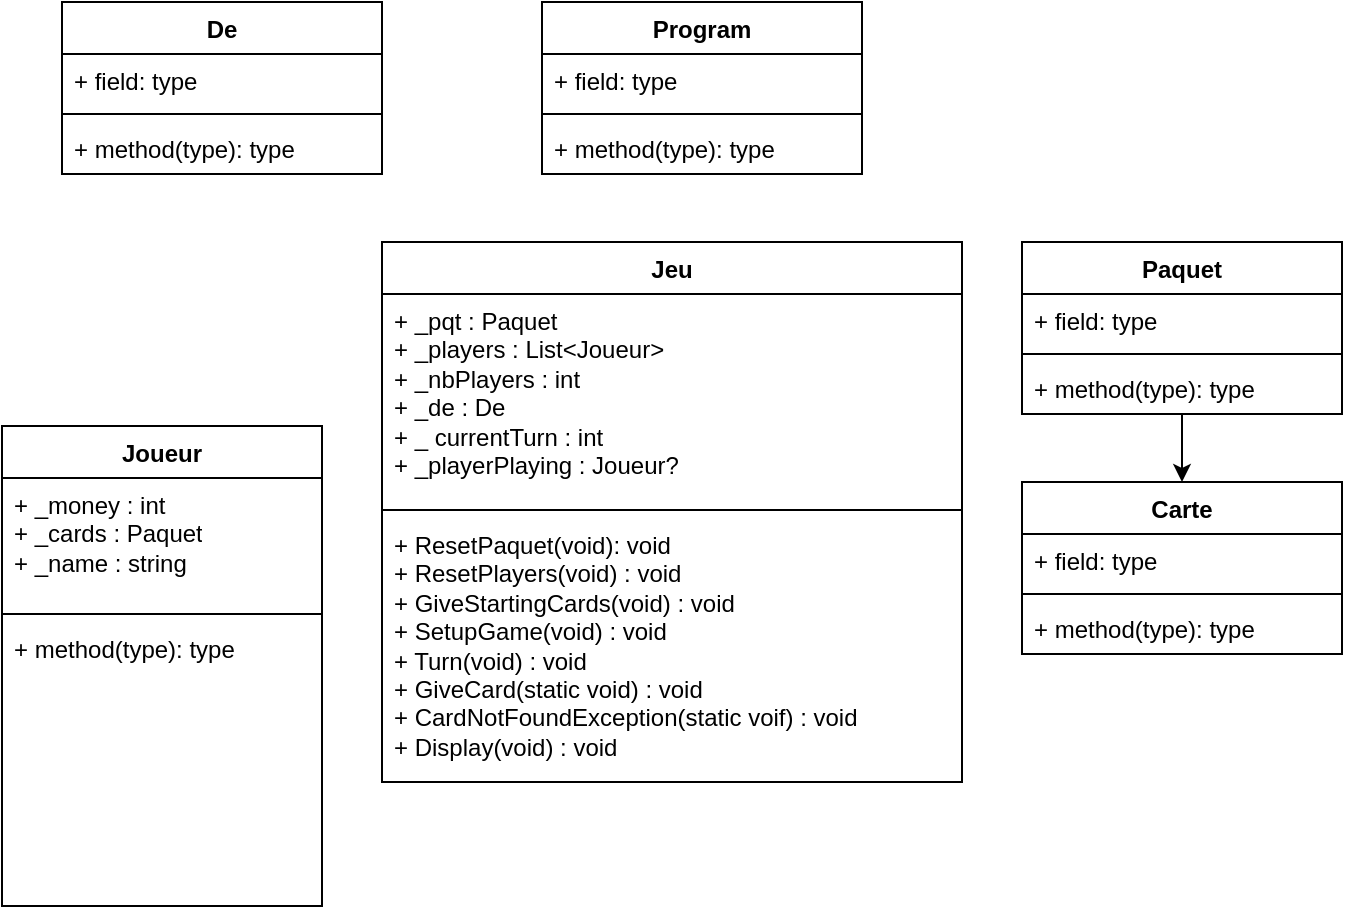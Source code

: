 <mxfile version="22.1.0" type="github">
  <diagram name="Page-1" id="ME5NQU0Z-TP7YkoUcXIG">
    <mxGraphModel dx="1545" dy="689" grid="1" gridSize="10" guides="1" tooltips="1" connect="1" arrows="1" fold="1" page="1" pageScale="1" pageWidth="827" pageHeight="1169" math="0" shadow="0">
      <root>
        <mxCell id="0" />
        <mxCell id="1" parent="0" />
        <mxCell id="Wh3D9cqPKSktoBIUBjh4-1" value="Jeu" style="swimlane;fontStyle=1;align=center;verticalAlign=top;childLayout=stackLayout;horizontal=1;startSize=26;horizontalStack=0;resizeParent=1;resizeParentMax=0;resizeLast=0;collapsible=1;marginBottom=0;whiteSpace=wrap;html=1;" vertex="1" parent="1">
          <mxGeometry x="240" y="160" width="290" height="270" as="geometry" />
        </mxCell>
        <mxCell id="Wh3D9cqPKSktoBIUBjh4-2" value="+ _pqt : Paquet&lt;br&gt;+ _players : List&amp;lt;Joueur&amp;gt;&lt;br&gt;+ _nbPlayers : int&lt;br&gt;+ _de : De&lt;br&gt;+ _ currentTurn : int&lt;br&gt;+ _playerPlaying : Joueur?" style="text;strokeColor=none;fillColor=none;align=left;verticalAlign=top;spacingLeft=4;spacingRight=4;overflow=hidden;rotatable=0;points=[[0,0.5],[1,0.5]];portConstraint=eastwest;whiteSpace=wrap;html=1;" vertex="1" parent="Wh3D9cqPKSktoBIUBjh4-1">
          <mxGeometry y="26" width="290" height="104" as="geometry" />
        </mxCell>
        <mxCell id="Wh3D9cqPKSktoBIUBjh4-3" value="" style="line;strokeWidth=1;fillColor=none;align=left;verticalAlign=middle;spacingTop=-1;spacingLeft=3;spacingRight=3;rotatable=0;labelPosition=right;points=[];portConstraint=eastwest;strokeColor=inherit;" vertex="1" parent="Wh3D9cqPKSktoBIUBjh4-1">
          <mxGeometry y="130" width="290" height="8" as="geometry" />
        </mxCell>
        <mxCell id="Wh3D9cqPKSktoBIUBjh4-4" value="+ ResetPaquet(void): void&lt;br&gt;+ ResetPlayers(void) : void&lt;br&gt;+ GiveStartingCards(void) : void&lt;br&gt;+ SetupGame(void) : void&lt;br&gt;+ Turn(void) : void&lt;br&gt;+ GiveCard(static void) : void&lt;br&gt;+ CardNotFoundException(static voif) : void&lt;br&gt;+ Display(void) : void" style="text;strokeColor=none;fillColor=none;align=left;verticalAlign=top;spacingLeft=4;spacingRight=4;overflow=hidden;rotatable=0;points=[[0,0.5],[1,0.5]];portConstraint=eastwest;whiteSpace=wrap;html=1;" vertex="1" parent="Wh3D9cqPKSktoBIUBjh4-1">
          <mxGeometry y="138" width="290" height="132" as="geometry" />
        </mxCell>
        <mxCell id="Wh3D9cqPKSktoBIUBjh4-14" style="edgeStyle=orthogonalEdgeStyle;rounded=0;orthogonalLoop=1;jettySize=auto;html=1;" edge="1" parent="1" source="Wh3D9cqPKSktoBIUBjh4-5" target="Wh3D9cqPKSktoBIUBjh4-9">
          <mxGeometry relative="1" as="geometry" />
        </mxCell>
        <mxCell id="Wh3D9cqPKSktoBIUBjh4-5" value="Paquet&lt;br&gt;" style="swimlane;fontStyle=1;align=center;verticalAlign=top;childLayout=stackLayout;horizontal=1;startSize=26;horizontalStack=0;resizeParent=1;resizeParentMax=0;resizeLast=0;collapsible=1;marginBottom=0;whiteSpace=wrap;html=1;" vertex="1" parent="1">
          <mxGeometry x="560" y="160" width="160" height="86" as="geometry" />
        </mxCell>
        <mxCell id="Wh3D9cqPKSktoBIUBjh4-6" value="+ field: type" style="text;strokeColor=none;fillColor=none;align=left;verticalAlign=top;spacingLeft=4;spacingRight=4;overflow=hidden;rotatable=0;points=[[0,0.5],[1,0.5]];portConstraint=eastwest;whiteSpace=wrap;html=1;" vertex="1" parent="Wh3D9cqPKSktoBIUBjh4-5">
          <mxGeometry y="26" width="160" height="26" as="geometry" />
        </mxCell>
        <mxCell id="Wh3D9cqPKSktoBIUBjh4-7" value="" style="line;strokeWidth=1;fillColor=none;align=left;verticalAlign=middle;spacingTop=-1;spacingLeft=3;spacingRight=3;rotatable=0;labelPosition=right;points=[];portConstraint=eastwest;strokeColor=inherit;" vertex="1" parent="Wh3D9cqPKSktoBIUBjh4-5">
          <mxGeometry y="52" width="160" height="8" as="geometry" />
        </mxCell>
        <mxCell id="Wh3D9cqPKSktoBIUBjh4-8" value="+ method(type): type" style="text;strokeColor=none;fillColor=none;align=left;verticalAlign=top;spacingLeft=4;spacingRight=4;overflow=hidden;rotatable=0;points=[[0,0.5],[1,0.5]];portConstraint=eastwest;whiteSpace=wrap;html=1;" vertex="1" parent="Wh3D9cqPKSktoBIUBjh4-5">
          <mxGeometry y="60" width="160" height="26" as="geometry" />
        </mxCell>
        <mxCell id="Wh3D9cqPKSktoBIUBjh4-9" value="Carte" style="swimlane;fontStyle=1;align=center;verticalAlign=top;childLayout=stackLayout;horizontal=1;startSize=26;horizontalStack=0;resizeParent=1;resizeParentMax=0;resizeLast=0;collapsible=1;marginBottom=0;whiteSpace=wrap;html=1;" vertex="1" parent="1">
          <mxGeometry x="560" y="280" width="160" height="86" as="geometry" />
        </mxCell>
        <mxCell id="Wh3D9cqPKSktoBIUBjh4-10" value="+ field: type" style="text;strokeColor=none;fillColor=none;align=left;verticalAlign=top;spacingLeft=4;spacingRight=4;overflow=hidden;rotatable=0;points=[[0,0.5],[1,0.5]];portConstraint=eastwest;whiteSpace=wrap;html=1;" vertex="1" parent="Wh3D9cqPKSktoBIUBjh4-9">
          <mxGeometry y="26" width="160" height="26" as="geometry" />
        </mxCell>
        <mxCell id="Wh3D9cqPKSktoBIUBjh4-11" value="" style="line;strokeWidth=1;fillColor=none;align=left;verticalAlign=middle;spacingTop=-1;spacingLeft=3;spacingRight=3;rotatable=0;labelPosition=right;points=[];portConstraint=eastwest;strokeColor=inherit;" vertex="1" parent="Wh3D9cqPKSktoBIUBjh4-9">
          <mxGeometry y="52" width="160" height="8" as="geometry" />
        </mxCell>
        <mxCell id="Wh3D9cqPKSktoBIUBjh4-12" value="+ method(type): type" style="text;strokeColor=none;fillColor=none;align=left;verticalAlign=top;spacingLeft=4;spacingRight=4;overflow=hidden;rotatable=0;points=[[0,0.5],[1,0.5]];portConstraint=eastwest;whiteSpace=wrap;html=1;" vertex="1" parent="Wh3D9cqPKSktoBIUBjh4-9">
          <mxGeometry y="60" width="160" height="26" as="geometry" />
        </mxCell>
        <mxCell id="Wh3D9cqPKSktoBIUBjh4-15" value="Joueur" style="swimlane;fontStyle=1;align=center;verticalAlign=top;childLayout=stackLayout;horizontal=1;startSize=26;horizontalStack=0;resizeParent=1;resizeParentMax=0;resizeLast=0;collapsible=1;marginBottom=0;whiteSpace=wrap;html=1;" vertex="1" parent="1">
          <mxGeometry x="50" y="252" width="160" height="240" as="geometry" />
        </mxCell>
        <mxCell id="Wh3D9cqPKSktoBIUBjh4-16" value="+ _money : int&lt;br&gt;+ _cards : Paquet&lt;br&gt;+ _name : string" style="text;strokeColor=none;fillColor=none;align=left;verticalAlign=top;spacingLeft=4;spacingRight=4;overflow=hidden;rotatable=0;points=[[0,0.5],[1,0.5]];portConstraint=eastwest;whiteSpace=wrap;html=1;" vertex="1" parent="Wh3D9cqPKSktoBIUBjh4-15">
          <mxGeometry y="26" width="160" height="64" as="geometry" />
        </mxCell>
        <mxCell id="Wh3D9cqPKSktoBIUBjh4-17" value="" style="line;strokeWidth=1;fillColor=none;align=left;verticalAlign=middle;spacingTop=-1;spacingLeft=3;spacingRight=3;rotatable=0;labelPosition=right;points=[];portConstraint=eastwest;strokeColor=inherit;" vertex="1" parent="Wh3D9cqPKSktoBIUBjh4-15">
          <mxGeometry y="90" width="160" height="8" as="geometry" />
        </mxCell>
        <mxCell id="Wh3D9cqPKSktoBIUBjh4-18" value="+ method(type): type" style="text;strokeColor=none;fillColor=none;align=left;verticalAlign=top;spacingLeft=4;spacingRight=4;overflow=hidden;rotatable=0;points=[[0,0.5],[1,0.5]];portConstraint=eastwest;whiteSpace=wrap;html=1;" vertex="1" parent="Wh3D9cqPKSktoBIUBjh4-15">
          <mxGeometry y="98" width="160" height="142" as="geometry" />
        </mxCell>
        <mxCell id="Wh3D9cqPKSktoBIUBjh4-20" value="De" style="swimlane;fontStyle=1;align=center;verticalAlign=top;childLayout=stackLayout;horizontal=1;startSize=26;horizontalStack=0;resizeParent=1;resizeParentMax=0;resizeLast=0;collapsible=1;marginBottom=0;whiteSpace=wrap;html=1;" vertex="1" parent="1">
          <mxGeometry x="80" y="40" width="160" height="86" as="geometry" />
        </mxCell>
        <mxCell id="Wh3D9cqPKSktoBIUBjh4-21" value="+ field: type" style="text;strokeColor=none;fillColor=none;align=left;verticalAlign=top;spacingLeft=4;spacingRight=4;overflow=hidden;rotatable=0;points=[[0,0.5],[1,0.5]];portConstraint=eastwest;whiteSpace=wrap;html=1;" vertex="1" parent="Wh3D9cqPKSktoBIUBjh4-20">
          <mxGeometry y="26" width="160" height="26" as="geometry" />
        </mxCell>
        <mxCell id="Wh3D9cqPKSktoBIUBjh4-22" value="" style="line;strokeWidth=1;fillColor=none;align=left;verticalAlign=middle;spacingTop=-1;spacingLeft=3;spacingRight=3;rotatable=0;labelPosition=right;points=[];portConstraint=eastwest;strokeColor=inherit;" vertex="1" parent="Wh3D9cqPKSktoBIUBjh4-20">
          <mxGeometry y="52" width="160" height="8" as="geometry" />
        </mxCell>
        <mxCell id="Wh3D9cqPKSktoBIUBjh4-23" value="+ method(type): type" style="text;strokeColor=none;fillColor=none;align=left;verticalAlign=top;spacingLeft=4;spacingRight=4;overflow=hidden;rotatable=0;points=[[0,0.5],[1,0.5]];portConstraint=eastwest;whiteSpace=wrap;html=1;" vertex="1" parent="Wh3D9cqPKSktoBIUBjh4-20">
          <mxGeometry y="60" width="160" height="26" as="geometry" />
        </mxCell>
        <mxCell id="Wh3D9cqPKSktoBIUBjh4-24" value="Program" style="swimlane;fontStyle=1;align=center;verticalAlign=top;childLayout=stackLayout;horizontal=1;startSize=26;horizontalStack=0;resizeParent=1;resizeParentMax=0;resizeLast=0;collapsible=1;marginBottom=0;whiteSpace=wrap;html=1;" vertex="1" parent="1">
          <mxGeometry x="320" y="40" width="160" height="86" as="geometry" />
        </mxCell>
        <mxCell id="Wh3D9cqPKSktoBIUBjh4-25" value="+ field: type" style="text;strokeColor=none;fillColor=none;align=left;verticalAlign=top;spacingLeft=4;spacingRight=4;overflow=hidden;rotatable=0;points=[[0,0.5],[1,0.5]];portConstraint=eastwest;whiteSpace=wrap;html=1;" vertex="1" parent="Wh3D9cqPKSktoBIUBjh4-24">
          <mxGeometry y="26" width="160" height="26" as="geometry" />
        </mxCell>
        <mxCell id="Wh3D9cqPKSktoBIUBjh4-26" value="" style="line;strokeWidth=1;fillColor=none;align=left;verticalAlign=middle;spacingTop=-1;spacingLeft=3;spacingRight=3;rotatable=0;labelPosition=right;points=[];portConstraint=eastwest;strokeColor=inherit;" vertex="1" parent="Wh3D9cqPKSktoBIUBjh4-24">
          <mxGeometry y="52" width="160" height="8" as="geometry" />
        </mxCell>
        <mxCell id="Wh3D9cqPKSktoBIUBjh4-27" value="+ method(type): type" style="text;strokeColor=none;fillColor=none;align=left;verticalAlign=top;spacingLeft=4;spacingRight=4;overflow=hidden;rotatable=0;points=[[0,0.5],[1,0.5]];portConstraint=eastwest;whiteSpace=wrap;html=1;" vertex="1" parent="Wh3D9cqPKSktoBIUBjh4-24">
          <mxGeometry y="60" width="160" height="26" as="geometry" />
        </mxCell>
      </root>
    </mxGraphModel>
  </diagram>
</mxfile>
